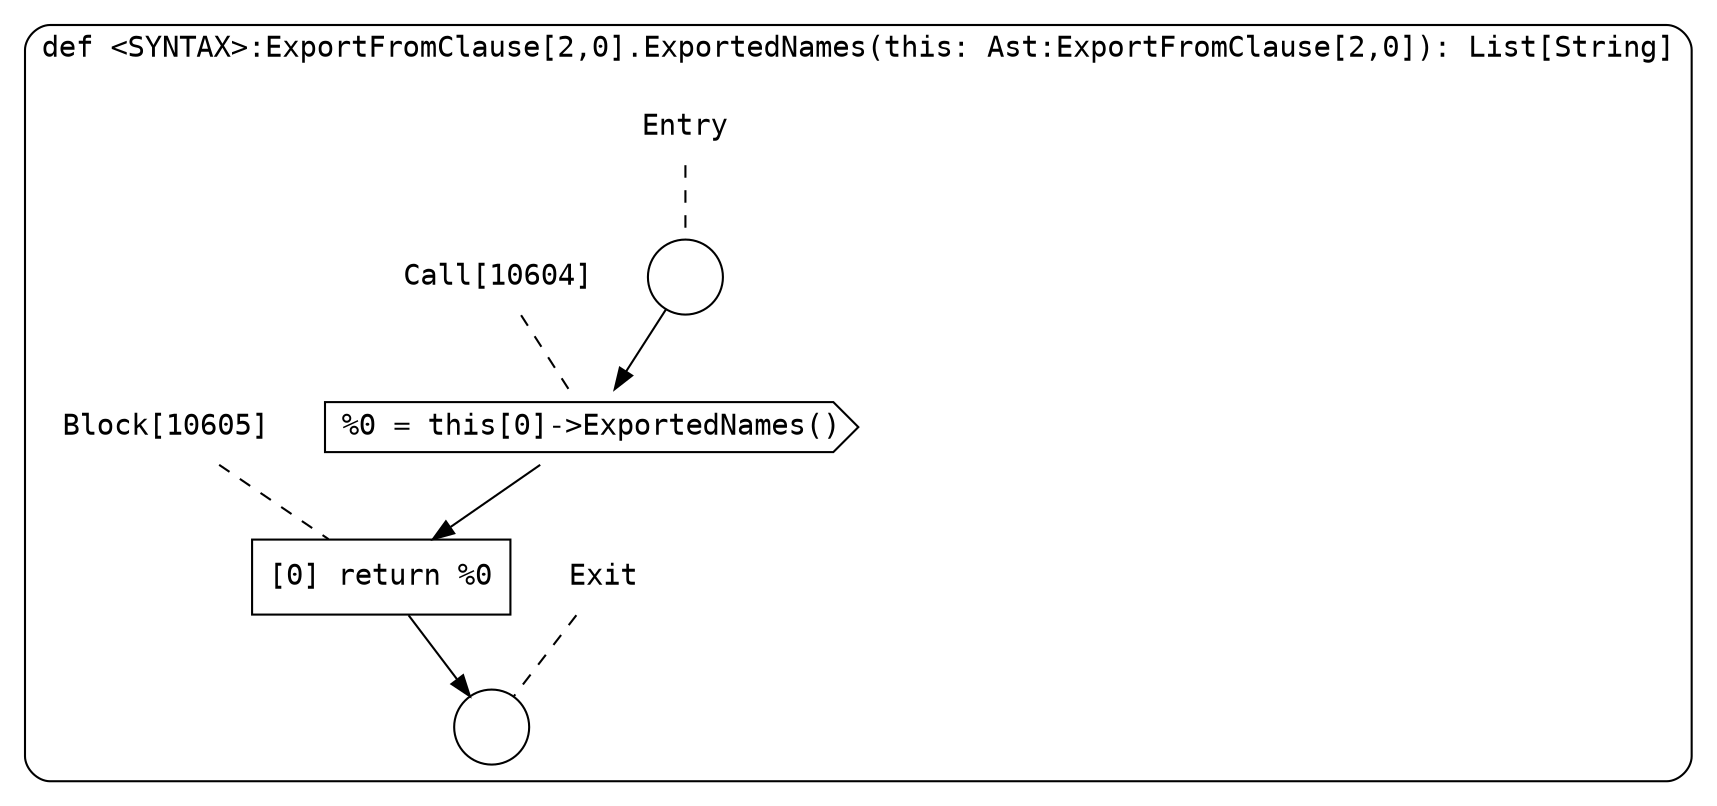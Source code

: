 digraph {
  graph [fontname = "Consolas"]
  node [fontname = "Consolas"]
  edge [fontname = "Consolas"]
  subgraph cluster1943 {
    label = "def <SYNTAX>:ExportFromClause[2,0].ExportedNames(this: Ast:ExportFromClause[2,0]): List[String]"
    style = rounded
    cluster1943_entry_name [shape=none, label=<<font color="black">Entry</font>>]
    cluster1943_entry_name -> cluster1943_entry [arrowhead=none, color="black", style=dashed]
    cluster1943_entry [shape=circle label=" " color="black" fillcolor="white" style=filled]
    cluster1943_entry -> node10604 [color="black"]
    cluster1943_exit_name [shape=none, label=<<font color="black">Exit</font>>]
    cluster1943_exit_name -> cluster1943_exit [arrowhead=none, color="black", style=dashed]
    cluster1943_exit [shape=circle label=" " color="black" fillcolor="white" style=filled]
    node10604_name [shape=none, label=<<font color="black">Call[10604]</font>>]
    node10604_name -> node10604 [arrowhead=none, color="black", style=dashed]
    node10604 [shape=cds, label=<<font color="black">%0 = this[0]-&gt;ExportedNames()</font>> color="black" fillcolor="white", style=filled]
    node10604 -> node10605 [color="black"]
    node10605_name [shape=none, label=<<font color="black">Block[10605]</font>>]
    node10605_name -> node10605 [arrowhead=none, color="black", style=dashed]
    node10605 [shape=box, label=<<font color="black">[0] return %0<BR ALIGN="LEFT"/></font>> color="black" fillcolor="white", style=filled]
    node10605 -> cluster1943_exit [color="black"]
  }
}